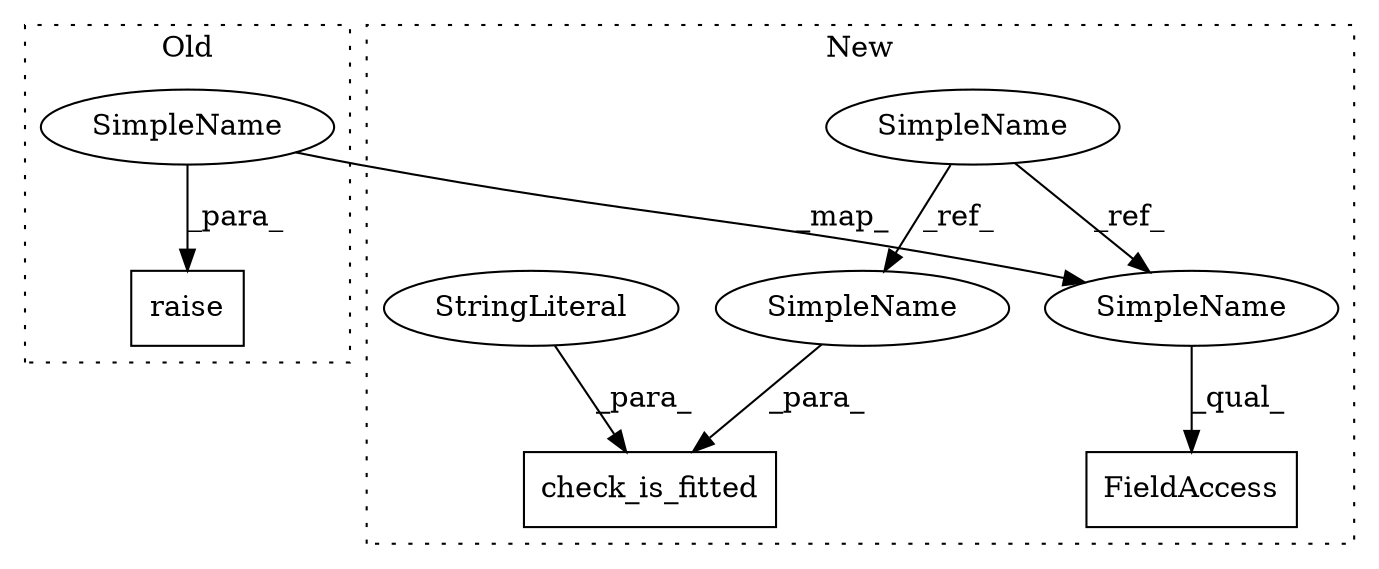 digraph G {
subgraph cluster0 {
1 [label="raise" a="32" s="5274,5298" l="6,1" shape="box"];
8 [label="SimpleName" a="42" s="5294" l="4" shape="ellipse"];
label = "Old";
style="dotted";
}
subgraph cluster1 {
2 [label="check_is_fitted" a="32" s="5036,5073" l="16,1" shape="box"];
3 [label="SimpleName" a="42" s="4960" l="4" shape="ellipse"];
4 [label="FieldAccess" a="22" s="5134" l="19" shape="box"];
5 [label="StringLiteral" a="45" s="5057" l="16" shape="ellipse"];
6 [label="SimpleName" a="42" s="5052" l="4" shape="ellipse"];
7 [label="SimpleName" a="42" s="5134" l="4" shape="ellipse"];
label = "New";
style="dotted";
}
3 -> 7 [label="_ref_"];
3 -> 6 [label="_ref_"];
5 -> 2 [label="_para_"];
6 -> 2 [label="_para_"];
7 -> 4 [label="_qual_"];
8 -> 1 [label="_para_"];
8 -> 7 [label="_map_"];
}